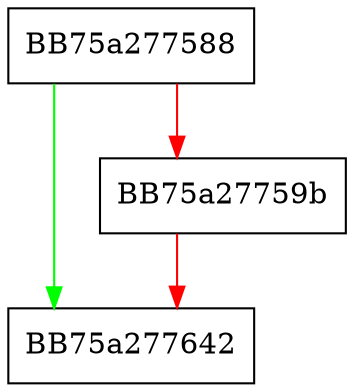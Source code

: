 digraph computeHMS {
  node [shape="box"];
  graph [splines=ortho];
  BB75a277588 -> BB75a277642 [color="green"];
  BB75a277588 -> BB75a27759b [color="red"];
  BB75a27759b -> BB75a277642 [color="red"];
}